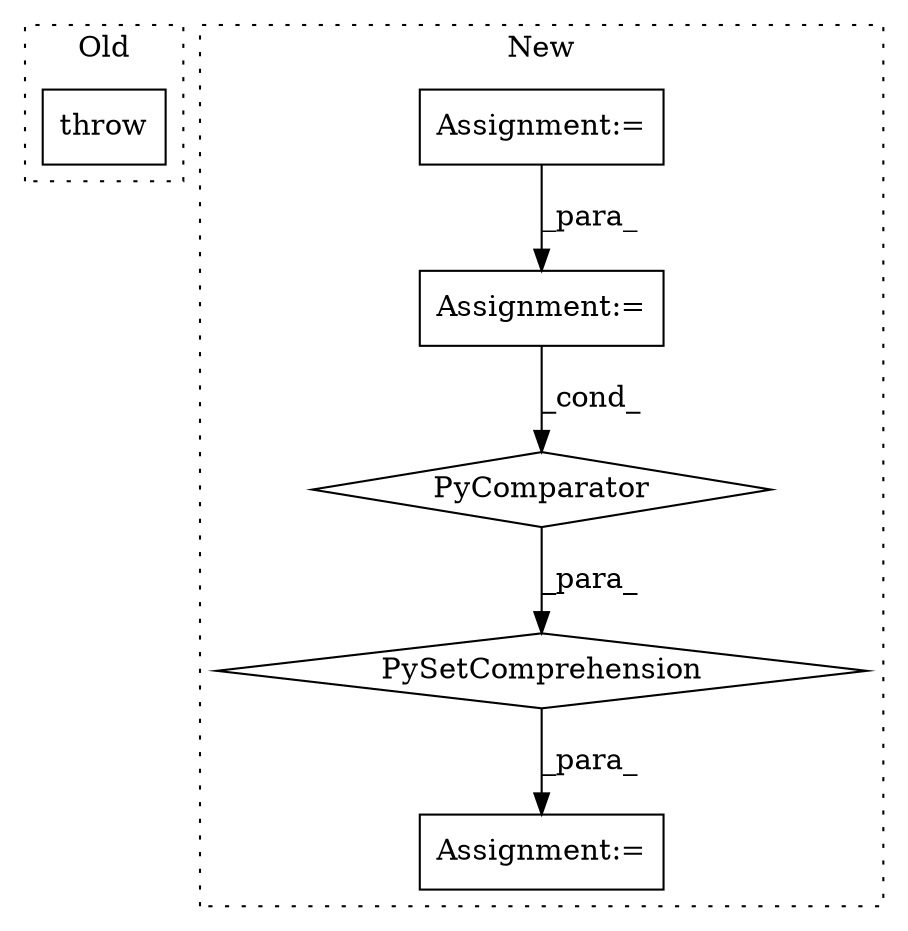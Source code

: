 digraph G {
subgraph cluster0 {
1 [label="throw" a="53" s="7070" l="6" shape="box"];
label = "Old";
style="dotted";
}
subgraph cluster1 {
2 [label="PySetComprehension" a="111" s="7345" l="148" shape="diamond"];
3 [label="PyComparator" a="113" s="7428" l="57" shape="diamond"];
4 [label="Assignment:=" a="7" s="7281" l="1" shape="box"];
5 [label="Assignment:=" a="7" s="7573" l="1" shape="box"];
6 [label="Assignment:=" a="7" s="7186" l="1" shape="box"];
label = "New";
style="dotted";
}
2 -> 5 [label="_para_"];
3 -> 2 [label="_para_"];
4 -> 3 [label="_cond_"];
6 -> 4 [label="_para_"];
}